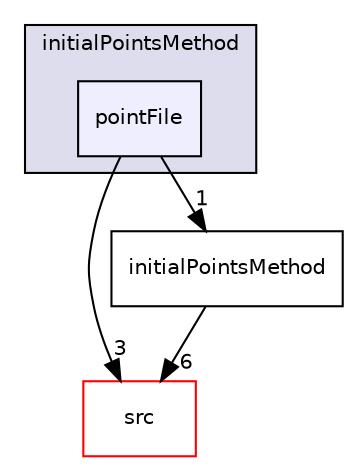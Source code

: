 digraph "applications/utilities/mesh/generation/foamyMesh/conformalVoronoiMesh/initialPointsMethod/pointFile" {
  bgcolor=transparent;
  compound=true
  node [ fontsize="10", fontname="Helvetica"];
  edge [ labelfontsize="10", labelfontname="Helvetica"];
  subgraph clusterdir_8fe8a2be90de25befe5b2e9b512a52aa {
    graph [ bgcolor="#ddddee", pencolor="black", label="initialPointsMethod" fontname="Helvetica", fontsize="10", URL="dir_8fe8a2be90de25befe5b2e9b512a52aa.html"]
  dir_eeb7c4a09aabcd52fb2019eb2a241756 [shape=box, label="pointFile", style="filled", fillcolor="#eeeeff", pencolor="black", URL="dir_eeb7c4a09aabcd52fb2019eb2a241756.html"];
  }
  dir_68267d1309a1af8e8297ef4c3efbcdba [shape=box label="src" color="red" URL="dir_68267d1309a1af8e8297ef4c3efbcdba.html"];
  dir_6320d834263f3367c754599438b3baf0 [shape=box label="initialPointsMethod" URL="dir_6320d834263f3367c754599438b3baf0.html"];
  dir_eeb7c4a09aabcd52fb2019eb2a241756->dir_68267d1309a1af8e8297ef4c3efbcdba [headlabel="3", labeldistance=1.5 headhref="dir_000555_000736.html"];
  dir_eeb7c4a09aabcd52fb2019eb2a241756->dir_6320d834263f3367c754599438b3baf0 [headlabel="1", labeldistance=1.5 headhref="dir_000555_000554.html"];
  dir_6320d834263f3367c754599438b3baf0->dir_68267d1309a1af8e8297ef4c3efbcdba [headlabel="6", labeldistance=1.5 headhref="dir_000554_000736.html"];
}

